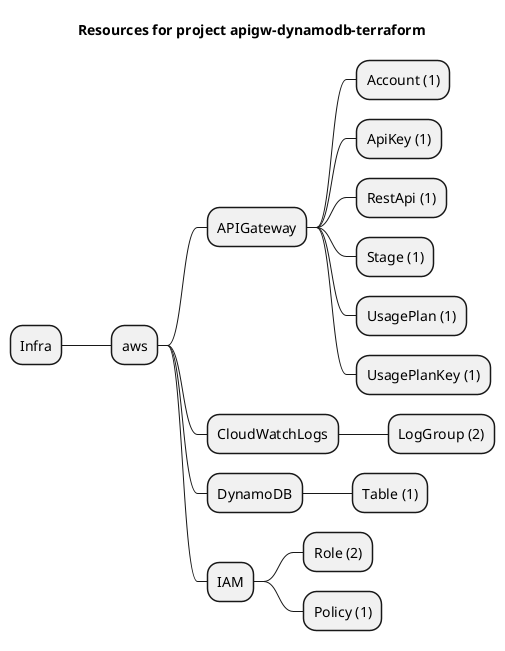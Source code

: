@startmindmap
title Resources for project apigw-dynamodb-terraform
skinparam monochrome true
+ Infra
++ aws
+++ APIGateway
++++ Account (1)
++++ ApiKey (1)
++++ RestApi (1)
++++ Stage (1)
++++ UsagePlan (1)
++++ UsagePlanKey (1)
+++ CloudWatchLogs
++++ LogGroup (2)
+++ DynamoDB
++++ Table (1)
+++ IAM
++++ Role (2)
++++ Policy (1)
@endmindmap